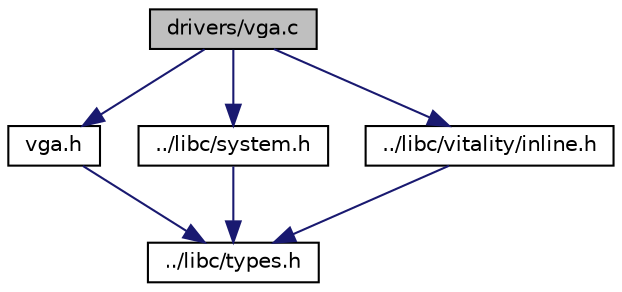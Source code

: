 digraph "drivers/vga.c"
{
  edge [fontname="Helvetica",fontsize="10",labelfontname="Helvetica",labelfontsize="10"];
  node [fontname="Helvetica",fontsize="10",shape=record];
  Node0 [label="drivers/vga.c",height=0.2,width=0.4,color="black", fillcolor="grey75", style="filled", fontcolor="black"];
  Node0 -> Node1 [color="midnightblue",fontsize="10",style="solid"];
  Node1 [label="vga.h",height=0.2,width=0.4,color="black", fillcolor="white", style="filled",URL="$a00011.html"];
  Node1 -> Node2 [color="midnightblue",fontsize="10",style="solid"];
  Node2 [label="../libc/types.h",height=0.2,width=0.4,color="black", fillcolor="white", style="filled",URL="$a00068.html"];
  Node0 -> Node3 [color="midnightblue",fontsize="10",style="solid"];
  Node3 [label="../libc/system.h",height=0.2,width=0.4,color="black", fillcolor="white", style="filled",URL="$a00059.html"];
  Node3 -> Node2 [color="midnightblue",fontsize="10",style="solid"];
  Node0 -> Node4 [color="midnightblue",fontsize="10",style="solid"];
  Node4 [label="../libc/vitality/inline.h",height=0.2,width=0.4,color="black", fillcolor="white", style="filled",URL="$a00077.html"];
  Node4 -> Node2 [color="midnightblue",fontsize="10",style="solid"];
}
